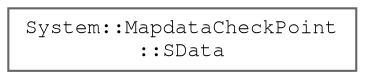 digraph "Graphical Class Hierarchy"
{
 // LATEX_PDF_SIZE
  bgcolor="transparent";
  edge [fontname=FreeMono,fontsize=10,labelfontname=FreeMono,labelfontsize=10];
  node [fontname=FreeMono,fontsize=10,shape=box,height=0.2,width=0.4];
  rankdir="LR";
  Node0 [label="System::MapdataCheckPoint\l::SData",height=0.2,width=0.4,color="grey40", fillcolor="white", style="filled",URL="$class_system_1_1_mapdata_check_point.html#struct_system_1_1_mapdata_check_point_1_1_s_data",tooltip=" "];
}
